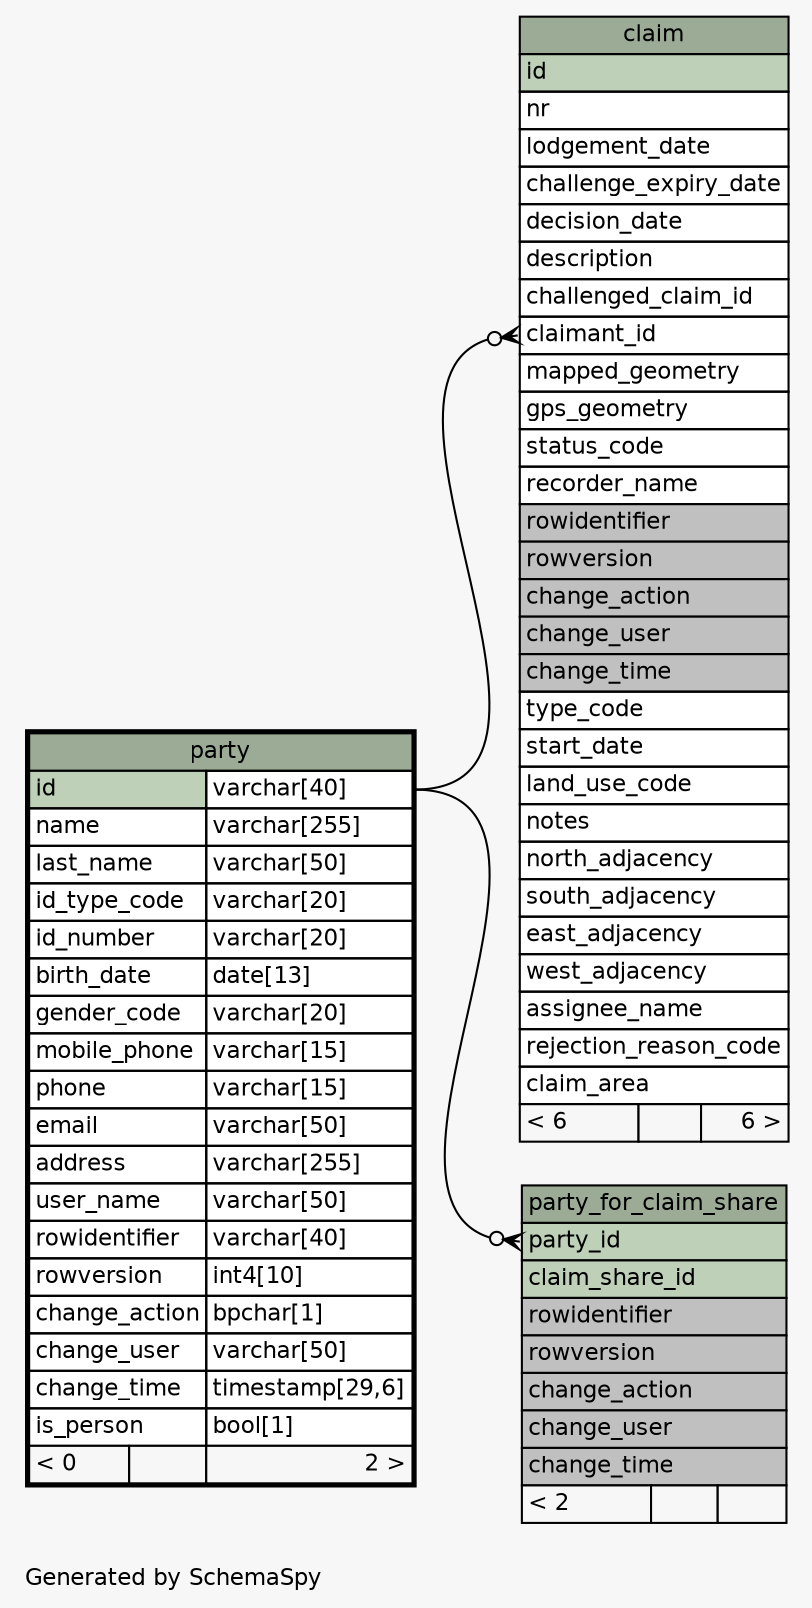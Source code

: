 // dot 2.36.0 on Windows 7 6.1
// SchemaSpy rev 590
digraph "oneDegreeRelationshipsDiagram" {
  graph [
    rankdir="RL"
    bgcolor="#f7f7f7"
    label="\nGenerated by SchemaSpy"
    labeljust="l"
    nodesep="0.18"
    ranksep="0.46"
    fontname="Helvetica"
    fontsize="11"
  ];
  node [
    fontname="Helvetica"
    fontsize="11"
    shape="plaintext"
  ];
  edge [
    arrowsize="0.8"
  ];
  "claim":"claimant_id":w -> "party":"id.type":e [arrowhead=none dir=back arrowtail=crowodot];
  "party_for_claim_share":"party_id":w -> "party":"id.type":e [arrowhead=none dir=back arrowtail=crowodot];
  "claim" [
    label=<
    <TABLE BORDER="0" CELLBORDER="1" CELLSPACING="0" BGCOLOR="#ffffff">
      <TR><TD COLSPAN="3" BGCOLOR="#9bab96" ALIGN="CENTER">claim</TD></TR>
      <TR><TD PORT="id" COLSPAN="3" BGCOLOR="#bed1b8" ALIGN="LEFT">id</TD></TR>
      <TR><TD PORT="nr" COLSPAN="3" ALIGN="LEFT">nr</TD></TR>
      <TR><TD PORT="lodgement_date" COLSPAN="3" ALIGN="LEFT">lodgement_date</TD></TR>
      <TR><TD PORT="challenge_expiry_date" COLSPAN="3" ALIGN="LEFT">challenge_expiry_date</TD></TR>
      <TR><TD PORT="decision_date" COLSPAN="3" ALIGN="LEFT">decision_date</TD></TR>
      <TR><TD PORT="description" COLSPAN="3" ALIGN="LEFT">description</TD></TR>
      <TR><TD PORT="challenged_claim_id" COLSPAN="3" ALIGN="LEFT">challenged_claim_id</TD></TR>
      <TR><TD PORT="claimant_id" COLSPAN="3" ALIGN="LEFT">claimant_id</TD></TR>
      <TR><TD PORT="mapped_geometry" COLSPAN="3" ALIGN="LEFT">mapped_geometry</TD></TR>
      <TR><TD PORT="gps_geometry" COLSPAN="3" ALIGN="LEFT">gps_geometry</TD></TR>
      <TR><TD PORT="status_code" COLSPAN="3" ALIGN="LEFT">status_code</TD></TR>
      <TR><TD PORT="recorder_name" COLSPAN="3" ALIGN="LEFT">recorder_name</TD></TR>
      <TR><TD PORT="rowidentifier" COLSPAN="3" BGCOLOR="#c0c0c0" ALIGN="LEFT">rowidentifier</TD></TR>
      <TR><TD PORT="rowversion" COLSPAN="3" BGCOLOR="#c0c0c0" ALIGN="LEFT">rowversion</TD></TR>
      <TR><TD PORT="change_action" COLSPAN="3" BGCOLOR="#c0c0c0" ALIGN="LEFT">change_action</TD></TR>
      <TR><TD PORT="change_user" COLSPAN="3" BGCOLOR="#c0c0c0" ALIGN="LEFT">change_user</TD></TR>
      <TR><TD PORT="change_time" COLSPAN="3" BGCOLOR="#c0c0c0" ALIGN="LEFT">change_time</TD></TR>
      <TR><TD PORT="type_code" COLSPAN="3" ALIGN="LEFT">type_code</TD></TR>
      <TR><TD PORT="start_date" COLSPAN="3" ALIGN="LEFT">start_date</TD></TR>
      <TR><TD PORT="land_use_code" COLSPAN="3" ALIGN="LEFT">land_use_code</TD></TR>
      <TR><TD PORT="notes" COLSPAN="3" ALIGN="LEFT">notes</TD></TR>
      <TR><TD PORT="north_adjacency" COLSPAN="3" ALIGN="LEFT">north_adjacency</TD></TR>
      <TR><TD PORT="south_adjacency" COLSPAN="3" ALIGN="LEFT">south_adjacency</TD></TR>
      <TR><TD PORT="east_adjacency" COLSPAN="3" ALIGN="LEFT">east_adjacency</TD></TR>
      <TR><TD PORT="west_adjacency" COLSPAN="3" ALIGN="LEFT">west_adjacency</TD></TR>
      <TR><TD PORT="assignee_name" COLSPAN="3" ALIGN="LEFT">assignee_name</TD></TR>
      <TR><TD PORT="rejection_reason_code" COLSPAN="3" ALIGN="LEFT">rejection_reason_code</TD></TR>
      <TR><TD PORT="claim_area" COLSPAN="3" ALIGN="LEFT">claim_area</TD></TR>
      <TR><TD ALIGN="LEFT" BGCOLOR="#f7f7f7">&lt; 6</TD><TD ALIGN="RIGHT" BGCOLOR="#f7f7f7">  </TD><TD ALIGN="RIGHT" BGCOLOR="#f7f7f7">6 &gt;</TD></TR>
    </TABLE>>
    URL="claim.html"
    tooltip="claim"
  ];
  "party" [
    label=<
    <TABLE BORDER="2" CELLBORDER="1" CELLSPACING="0" BGCOLOR="#ffffff">
      <TR><TD COLSPAN="3" BGCOLOR="#9bab96" ALIGN="CENTER">party</TD></TR>
      <TR><TD PORT="id" COLSPAN="2" BGCOLOR="#bed1b8" ALIGN="LEFT">id</TD><TD PORT="id.type" ALIGN="LEFT">varchar[40]</TD></TR>
      <TR><TD PORT="name" COLSPAN="2" ALIGN="LEFT">name</TD><TD PORT="name.type" ALIGN="LEFT">varchar[255]</TD></TR>
      <TR><TD PORT="last_name" COLSPAN="2" ALIGN="LEFT">last_name</TD><TD PORT="last_name.type" ALIGN="LEFT">varchar[50]</TD></TR>
      <TR><TD PORT="id_type_code" COLSPAN="2" ALIGN="LEFT">id_type_code</TD><TD PORT="id_type_code.type" ALIGN="LEFT">varchar[20]</TD></TR>
      <TR><TD PORT="id_number" COLSPAN="2" ALIGN="LEFT">id_number</TD><TD PORT="id_number.type" ALIGN="LEFT">varchar[20]</TD></TR>
      <TR><TD PORT="birth_date" COLSPAN="2" ALIGN="LEFT">birth_date</TD><TD PORT="birth_date.type" ALIGN="LEFT">date[13]</TD></TR>
      <TR><TD PORT="gender_code" COLSPAN="2" ALIGN="LEFT">gender_code</TD><TD PORT="gender_code.type" ALIGN="LEFT">varchar[20]</TD></TR>
      <TR><TD PORT="mobile_phone" COLSPAN="2" ALIGN="LEFT">mobile_phone</TD><TD PORT="mobile_phone.type" ALIGN="LEFT">varchar[15]</TD></TR>
      <TR><TD PORT="phone" COLSPAN="2" ALIGN="LEFT">phone</TD><TD PORT="phone.type" ALIGN="LEFT">varchar[15]</TD></TR>
      <TR><TD PORT="email" COLSPAN="2" ALIGN="LEFT">email</TD><TD PORT="email.type" ALIGN="LEFT">varchar[50]</TD></TR>
      <TR><TD PORT="address" COLSPAN="2" ALIGN="LEFT">address</TD><TD PORT="address.type" ALIGN="LEFT">varchar[255]</TD></TR>
      <TR><TD PORT="user_name" COLSPAN="2" ALIGN="LEFT">user_name</TD><TD PORT="user_name.type" ALIGN="LEFT">varchar[50]</TD></TR>
      <TR><TD PORT="rowidentifier" COLSPAN="2" ALIGN="LEFT">rowidentifier</TD><TD PORT="rowidentifier.type" ALIGN="LEFT">varchar[40]</TD></TR>
      <TR><TD PORT="rowversion" COLSPAN="2" ALIGN="LEFT">rowversion</TD><TD PORT="rowversion.type" ALIGN="LEFT">int4[10]</TD></TR>
      <TR><TD PORT="change_action" COLSPAN="2" ALIGN="LEFT">change_action</TD><TD PORT="change_action.type" ALIGN="LEFT">bpchar[1]</TD></TR>
      <TR><TD PORT="change_user" COLSPAN="2" ALIGN="LEFT">change_user</TD><TD PORT="change_user.type" ALIGN="LEFT">varchar[50]</TD></TR>
      <TR><TD PORT="change_time" COLSPAN="2" ALIGN="LEFT">change_time</TD><TD PORT="change_time.type" ALIGN="LEFT">timestamp[29,6]</TD></TR>
      <TR><TD PORT="is_person" COLSPAN="2" ALIGN="LEFT">is_person</TD><TD PORT="is_person.type" ALIGN="LEFT">bool[1]</TD></TR>
      <TR><TD ALIGN="LEFT" BGCOLOR="#f7f7f7">&lt; 0</TD><TD ALIGN="RIGHT" BGCOLOR="#f7f7f7">  </TD><TD ALIGN="RIGHT" BGCOLOR="#f7f7f7">2 &gt;</TD></TR>
    </TABLE>>
    URL="party.html"
    tooltip="party"
  ];
  "party_for_claim_share" [
    label=<
    <TABLE BORDER="0" CELLBORDER="1" CELLSPACING="0" BGCOLOR="#ffffff">
      <TR><TD COLSPAN="3" BGCOLOR="#9bab96" ALIGN="CENTER">party_for_claim_share</TD></TR>
      <TR><TD PORT="party_id" COLSPAN="3" BGCOLOR="#bed1b8" ALIGN="LEFT">party_id</TD></TR>
      <TR><TD PORT="claim_share_id" COLSPAN="3" BGCOLOR="#bed1b8" ALIGN="LEFT">claim_share_id</TD></TR>
      <TR><TD PORT="rowidentifier" COLSPAN="3" BGCOLOR="#c0c0c0" ALIGN="LEFT">rowidentifier</TD></TR>
      <TR><TD PORT="rowversion" COLSPAN="3" BGCOLOR="#c0c0c0" ALIGN="LEFT">rowversion</TD></TR>
      <TR><TD PORT="change_action" COLSPAN="3" BGCOLOR="#c0c0c0" ALIGN="LEFT">change_action</TD></TR>
      <TR><TD PORT="change_user" COLSPAN="3" BGCOLOR="#c0c0c0" ALIGN="LEFT">change_user</TD></TR>
      <TR><TD PORT="change_time" COLSPAN="3" BGCOLOR="#c0c0c0" ALIGN="LEFT">change_time</TD></TR>
      <TR><TD ALIGN="LEFT" BGCOLOR="#f7f7f7">&lt; 2</TD><TD ALIGN="RIGHT" BGCOLOR="#f7f7f7">  </TD><TD ALIGN="RIGHT" BGCOLOR="#f7f7f7">  </TD></TR>
    </TABLE>>
    URL="party_for_claim_share.html"
    tooltip="party_for_claim_share"
  ];
}
